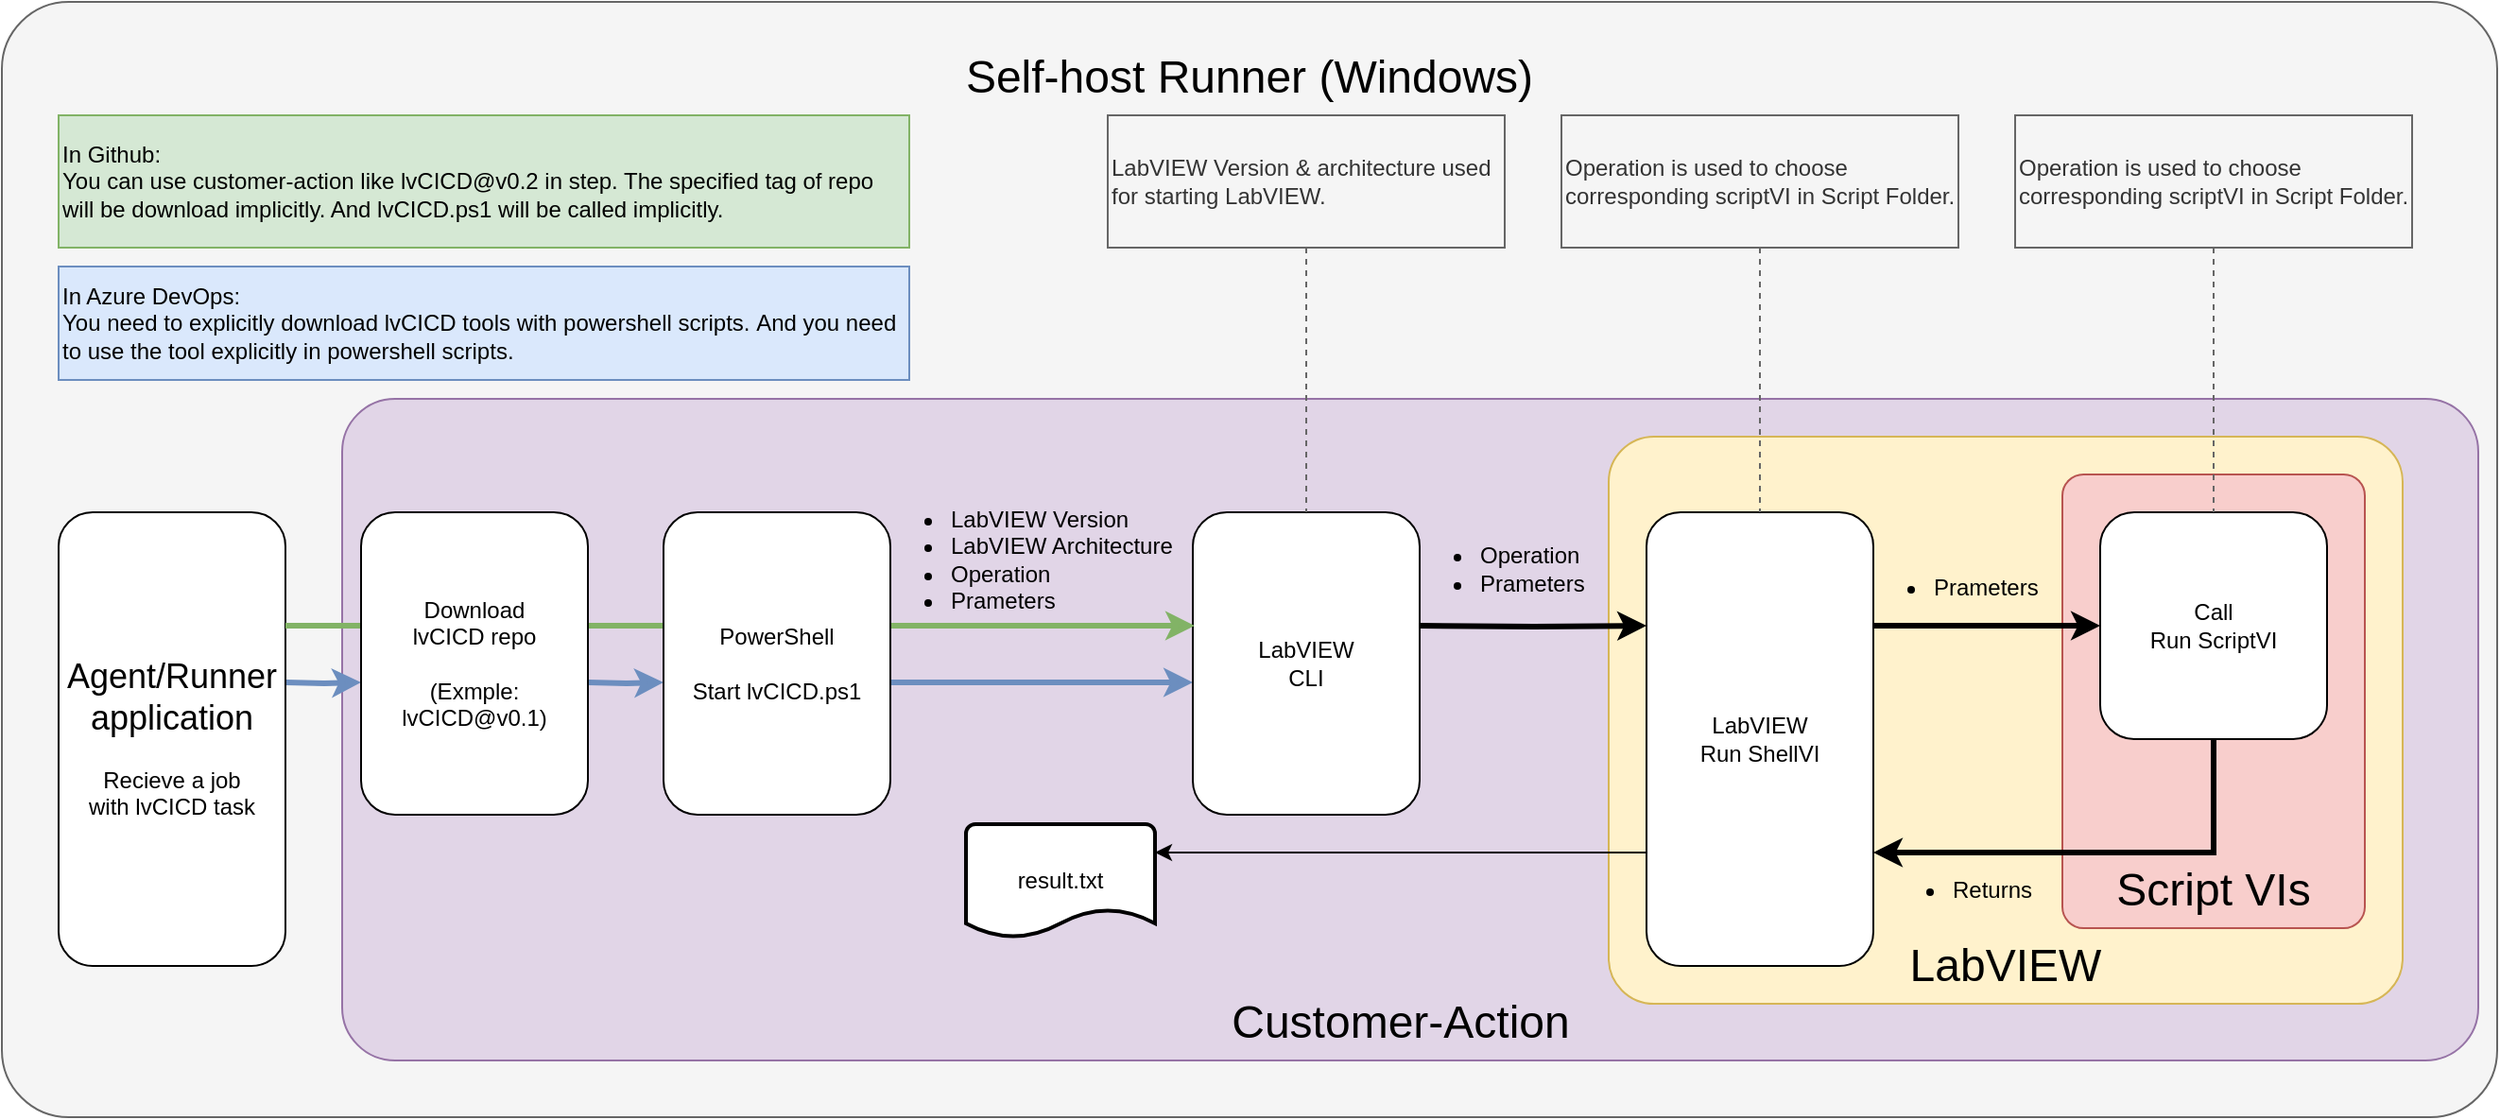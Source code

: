 <mxfile version="13.6.2" type="device"><diagram id="-KetqrzGSSZcWJvYzPd2" name="Page-1"><mxGraphModel dx="2062" dy="2282" grid="1" gridSize="10" guides="1" tooltips="1" connect="1" arrows="1" fold="1" page="1" pageScale="1" pageWidth="850" pageHeight="1100" math="0" shadow="0"><root><mxCell id="0"/><mxCell id="1" parent="0"/><mxCell id="xm5Avoiq7rdqFRxxjcoi-1" value="" style="rounded=1;whiteSpace=wrap;html=1;align=left;fillColor=#f5f5f5;strokeColor=#666666;fontColor=#333333;arcSize=6;" parent="1" vertex="1"><mxGeometry x="80" y="-100" width="1320" height="590" as="geometry"/></mxCell><mxCell id="xm5Avoiq7rdqFRxxjcoi-7" value="" style="rounded=1;whiteSpace=wrap;html=1;align=left;fillColor=#e1d5e7;strokeColor=#9673a6;arcSize=8;" parent="1" vertex="1"><mxGeometry x="260" y="110" width="1130" height="350" as="geometry"/></mxCell><mxCell id="xm5Avoiq7rdqFRxxjcoi-2" value="" style="rounded=1;whiteSpace=wrap;html=1;align=left;fillColor=#fff2cc;strokeColor=#d6b656;arcSize=8;" parent="1" vertex="1"><mxGeometry x="930" y="130" width="420" height="300" as="geometry"/></mxCell><mxCell id="dFTwJ5K7oVynbdeUK1-I-42" value="" style="rounded=1;whiteSpace=wrap;html=1;align=left;fillColor=#f8cecc;strokeColor=#b85450;arcSize=7;" parent="1" vertex="1"><mxGeometry x="1170" y="150" width="160" height="240" as="geometry"/></mxCell><mxCell id="dFTwJ5K7oVynbdeUK1-I-9" style="edgeStyle=orthogonalEdgeStyle;rounded=0;orthogonalLoop=1;jettySize=auto;html=1;exitX=1;exitY=0.75;exitDx=0;exitDy=0;entryX=0;entryY=0.75;entryDx=0;entryDy=0;fillColor=#dae8fc;strokeColor=#6c8ebf;strokeWidth=3;" parent="1" edge="1"><mxGeometry relative="1" as="geometry"><mxPoint x="230" y="260" as="sourcePoint"/><mxPoint x="270" y="260" as="targetPoint"/></mxGeometry></mxCell><mxCell id="dFTwJ5K7oVynbdeUK1-I-2" value="&lt;font style=&quot;font-size: 18px&quot;&gt;&lt;font style=&quot;font-size: 18px&quot;&gt;Agent/Runner&lt;/font&gt;&lt;br&gt;application&lt;br&gt;&lt;/font&gt;&lt;br&gt;Recieve a job&lt;br&gt;with lvCICD task" style="rounded=1;whiteSpace=wrap;html=1;" parent="1" vertex="1"><mxGeometry x="110" y="170" width="120" height="240" as="geometry"/></mxCell><mxCell id="dFTwJ5K7oVynbdeUK1-I-19" style="edgeStyle=orthogonalEdgeStyle;rounded=0;orthogonalLoop=1;jettySize=auto;html=1;exitX=1;exitY=0.75;exitDx=0;exitDy=0;entryX=0;entryY=0.75;entryDx=0;entryDy=0;fillColor=#dae8fc;strokeColor=#6c8ebf;strokeWidth=3;" parent="1" edge="1"><mxGeometry relative="1" as="geometry"><mxPoint x="550" y="260" as="sourcePoint"/><mxPoint x="710" y="260" as="targetPoint"/></mxGeometry></mxCell><mxCell id="dFTwJ5K7oVynbdeUK1-I-10" style="edgeStyle=orthogonalEdgeStyle;rounded=0;orthogonalLoop=1;jettySize=auto;html=1;exitX=1;exitY=0.75;exitDx=0;exitDy=0;entryX=0;entryY=0.75;entryDx=0;entryDy=0;fillColor=#dae8fc;strokeColor=#6c8ebf;strokeWidth=3;" parent="1" edge="1"><mxGeometry relative="1" as="geometry"><mxPoint x="390" y="260" as="sourcePoint"/><mxPoint x="430" y="260" as="targetPoint"/></mxGeometry></mxCell><mxCell id="dFTwJ5K7oVynbdeUK1-I-12" style="edgeStyle=orthogonalEdgeStyle;rounded=0;orthogonalLoop=1;jettySize=auto;html=1;entryX=0;entryY=0.25;entryDx=0;entryDy=0;strokeWidth=3;" parent="1" target="dFTwJ5K7oVynbdeUK1-I-6" edge="1"><mxGeometry relative="1" as="geometry"><mxPoint x="830" y="230" as="sourcePoint"/></mxGeometry></mxCell><mxCell id="dFTwJ5K7oVynbdeUK1-I-5" value="LabVIEW&lt;br&gt;CLI" style="rounded=1;whiteSpace=wrap;html=1;" parent="1" vertex="1"><mxGeometry x="710" y="170" width="120" height="160" as="geometry"/></mxCell><mxCell id="dFTwJ5K7oVynbdeUK1-I-13" style="edgeStyle=orthogonalEdgeStyle;rounded=0;orthogonalLoop=1;jettySize=auto;html=1;exitX=1;exitY=0.25;exitDx=0;exitDy=0;entryX=0;entryY=0.5;entryDx=0;entryDy=0;strokeWidth=3;" parent="1" source="dFTwJ5K7oVynbdeUK1-I-6" target="dFTwJ5K7oVynbdeUK1-I-7" edge="1"><mxGeometry relative="1" as="geometry"/></mxCell><mxCell id="ibByS5eB-spoMuoskcLW-4" style="edgeStyle=orthogonalEdgeStyle;rounded=0;orthogonalLoop=1;jettySize=auto;html=1;exitX=0;exitY=0.75;exitDx=0;exitDy=0;entryX=1;entryY=0.25;entryDx=0;entryDy=0;entryPerimeter=0;" edge="1" parent="1" source="dFTwJ5K7oVynbdeUK1-I-6" target="ibByS5eB-spoMuoskcLW-3"><mxGeometry relative="1" as="geometry"/></mxCell><mxCell id="dFTwJ5K7oVynbdeUK1-I-6" value="LabVIEW&lt;br&gt;Run ShellVI" style="rounded=1;whiteSpace=wrap;html=1;" parent="1" vertex="1"><mxGeometry x="950" y="170" width="120" height="240" as="geometry"/></mxCell><mxCell id="dFTwJ5K7oVynbdeUK1-I-25" style="edgeStyle=orthogonalEdgeStyle;rounded=0;orthogonalLoop=1;jettySize=auto;html=1;exitX=0.5;exitY=1;exitDx=0;exitDy=0;entryX=1;entryY=0.75;entryDx=0;entryDy=0;strokeWidth=3;" parent="1" source="dFTwJ5K7oVynbdeUK1-I-7" target="dFTwJ5K7oVynbdeUK1-I-6" edge="1"><mxGeometry relative="1" as="geometry"/></mxCell><mxCell id="dFTwJ5K7oVynbdeUK1-I-7" value="Call&lt;br&gt;Run ScriptVI" style="rounded=1;whiteSpace=wrap;html=1;" parent="1" vertex="1"><mxGeometry x="1190" y="170" width="120" height="120" as="geometry"/></mxCell><mxCell id="dFTwJ5K7oVynbdeUK1-I-17" value="In Azure DevOps:&lt;br&gt;You need to&amp;nbsp;explicitly download lvCICD tools with powershell scripts.&amp;nbsp;And you need to use the tool explicitly in powershell scripts." style="text;html=1;strokeColor=#6c8ebf;fillColor=#dae8fc;align=left;verticalAlign=middle;whiteSpace=wrap;rounded=0;" parent="1" vertex="1"><mxGeometry x="110" y="40" width="450" height="60" as="geometry"/></mxCell><mxCell id="dFTwJ5K7oVynbdeUK1-I-8" style="edgeStyle=orthogonalEdgeStyle;rounded=0;orthogonalLoop=1;jettySize=auto;html=1;exitX=1;exitY=0.25;exitDx=0;exitDy=0;entryX=0.008;entryY=0.375;entryDx=0;entryDy=0;fillColor=#d5e8d4;strokeColor=#82b366;strokeWidth=3;entryPerimeter=0;" parent="1" source="dFTwJ5K7oVynbdeUK1-I-2" target="dFTwJ5K7oVynbdeUK1-I-5" edge="1"><mxGeometry relative="1" as="geometry"/></mxCell><mxCell id="dFTwJ5K7oVynbdeUK1-I-20" value="In Github:&lt;br&gt;You can use customer-action like lvCICD@v0.2 in step. The specified tag&amp;nbsp;of repo will be download&amp;nbsp;implicitly. And&amp;nbsp;lvCICD.ps1 will be called implicitly." style="text;html=1;strokeColor=#82b366;fillColor=#d5e8d4;align=left;verticalAlign=middle;whiteSpace=wrap;rounded=0;" parent="1" vertex="1"><mxGeometry x="110" y="-40" width="450" height="70" as="geometry"/></mxCell><mxCell id="dFTwJ5K7oVynbdeUK1-I-21" value="&lt;ul&gt;&lt;li&gt;&lt;span&gt;LabVIEW Version&lt;/span&gt;&lt;/li&gt;&lt;li&gt;&lt;span&gt;LabVIEW Architecture&lt;/span&gt;&lt;/li&gt;&lt;li&gt;&lt;span&gt;Operation&lt;/span&gt;&lt;/li&gt;&lt;li&gt;&lt;span&gt;Prameters&lt;/span&gt;&lt;/li&gt;&lt;/ul&gt;" style="text;html=1;strokeColor=none;fillColor=none;align=left;verticalAlign=middle;whiteSpace=wrap;rounded=0;" parent="1" vertex="1"><mxGeometry x="540" y="160" width="165" height="70" as="geometry"/></mxCell><mxCell id="dFTwJ5K7oVynbdeUK1-I-23" value="&lt;ul&gt;&lt;li&gt;&lt;span&gt;Operation&lt;/span&gt;&lt;br&gt;&lt;/li&gt;&lt;li&gt;&lt;span&gt;Prameters&lt;/span&gt;&lt;/li&gt;&lt;/ul&gt;" style="text;html=1;strokeColor=none;fillColor=none;align=left;verticalAlign=middle;whiteSpace=wrap;rounded=0;" parent="1" vertex="1"><mxGeometry x="820" y="180" width="110" height="40" as="geometry"/></mxCell><mxCell id="dFTwJ5K7oVynbdeUK1-I-24" value="&lt;ul&gt;&lt;li&gt;&lt;span&gt;Prameters&lt;/span&gt;&lt;br&gt;&lt;/li&gt;&lt;/ul&gt;" style="text;html=1;strokeColor=none;fillColor=none;align=left;verticalAlign=middle;whiteSpace=wrap;rounded=0;" parent="1" vertex="1"><mxGeometry x="1060" y="190" width="110" height="40" as="geometry"/></mxCell><mxCell id="dFTwJ5K7oVynbdeUK1-I-26" value="&lt;ul&gt;&lt;li&gt;&lt;span&gt;Returns&lt;/span&gt;&lt;br&gt;&lt;/li&gt;&lt;/ul&gt;" style="text;html=1;strokeColor=none;fillColor=none;align=left;verticalAlign=middle;whiteSpace=wrap;rounded=0;" parent="1" vertex="1"><mxGeometry x="1070" y="350" width="165" height="40" as="geometry"/></mxCell><mxCell id="dFTwJ5K7oVynbdeUK1-I-32" style="edgeStyle=orthogonalEdgeStyle;rounded=0;orthogonalLoop=1;jettySize=auto;html=1;exitX=0.5;exitY=1;exitDx=0;exitDy=0;entryX=0.5;entryY=0;entryDx=0;entryDy=0;strokeWidth=1;fillColor=#f5f5f5;strokeColor=#666666;dashed=1;endArrow=none;endFill=0;" parent="1" source="dFTwJ5K7oVynbdeUK1-I-27" target="dFTwJ5K7oVynbdeUK1-I-5" edge="1"><mxGeometry relative="1" as="geometry"/></mxCell><mxCell id="dFTwJ5K7oVynbdeUK1-I-27" value="&lt;span&gt;LabVIEW Version &amp;amp; architecture used for starting LabVIEW.&lt;/span&gt;" style="text;html=1;strokeColor=#666666;fillColor=#f5f5f5;align=left;verticalAlign=middle;whiteSpace=wrap;rounded=0;fontColor=#333333;" parent="1" vertex="1"><mxGeometry x="665" y="-40" width="210" height="70" as="geometry"/></mxCell><mxCell id="dFTwJ5K7oVynbdeUK1-I-33" style="edgeStyle=orthogonalEdgeStyle;rounded=0;orthogonalLoop=1;jettySize=auto;html=1;exitX=0.5;exitY=1;exitDx=0;exitDy=0;entryX=0.5;entryY=0;entryDx=0;entryDy=0;strokeWidth=1;fillColor=#f5f5f5;strokeColor=#666666;dashed=1;endArrow=none;endFill=0;" parent="1" source="dFTwJ5K7oVynbdeUK1-I-28" target="dFTwJ5K7oVynbdeUK1-I-6" edge="1"><mxGeometry relative="1" as="geometry"/></mxCell><mxCell id="dFTwJ5K7oVynbdeUK1-I-28" value="&lt;span&gt;Operation is used to choose corresponding scriptVI in Script Folder.&lt;/span&gt;" style="text;html=1;strokeColor=#666666;fillColor=#f5f5f5;align=left;verticalAlign=middle;whiteSpace=wrap;rounded=0;fontColor=#333333;" parent="1" vertex="1"><mxGeometry x="905" y="-40" width="210" height="70" as="geometry"/></mxCell><mxCell id="dFTwJ5K7oVynbdeUK1-I-34" style="edgeStyle=orthogonalEdgeStyle;rounded=0;orthogonalLoop=1;jettySize=auto;html=1;exitX=0.5;exitY=1;exitDx=0;exitDy=0;entryX=0.5;entryY=0;entryDx=0;entryDy=0;strokeWidth=1;fillColor=#f5f5f5;strokeColor=#666666;dashed=1;endArrow=none;endFill=0;" parent="1" source="dFTwJ5K7oVynbdeUK1-I-29" target="dFTwJ5K7oVynbdeUK1-I-7" edge="1"><mxGeometry relative="1" as="geometry"/></mxCell><mxCell id="dFTwJ5K7oVynbdeUK1-I-29" value="&lt;span&gt;Operation is used to choose corresponding scriptVI in Script Folder.&lt;/span&gt;" style="text;html=1;strokeColor=#666666;fillColor=#f5f5f5;align=left;verticalAlign=middle;whiteSpace=wrap;rounded=0;fontColor=#333333;" parent="1" vertex="1"><mxGeometry x="1145" y="-40" width="210" height="70" as="geometry"/></mxCell><mxCell id="xm5Avoiq7rdqFRxxjcoi-4" value="Self-host Runner (Windows)" style="text;html=1;strokeColor=none;fillColor=none;align=center;verticalAlign=middle;whiteSpace=wrap;rounded=0;fontSize=24;" parent="1" vertex="1"><mxGeometry x="570" y="-70" width="340" height="20" as="geometry"/></mxCell><mxCell id="xm5Avoiq7rdqFRxxjcoi-5" value="LabVIEW" style="text;html=1;strokeColor=none;fillColor=none;align=center;verticalAlign=middle;whiteSpace=wrap;rounded=0;fontSize=24;" parent="1" vertex="1"><mxGeometry x="970" y="400" width="340" height="20" as="geometry"/></mxCell><mxCell id="xm5Avoiq7rdqFRxxjcoi-6" value="Script VIs" style="text;html=1;strokeColor=none;fillColor=none;align=center;verticalAlign=middle;whiteSpace=wrap;rounded=0;fontSize=24;" parent="1" vertex="1"><mxGeometry x="1170" y="360" width="160" height="20" as="geometry"/></mxCell><mxCell id="xm5Avoiq7rdqFRxxjcoi-8" value="Customer-Action" style="text;html=1;strokeColor=none;fillColor=none;align=center;verticalAlign=middle;whiteSpace=wrap;rounded=0;fontSize=24;" parent="1" vertex="1"><mxGeometry x="650" y="430" width="340" height="20" as="geometry"/></mxCell><mxCell id="dFTwJ5K7oVynbdeUK1-I-3" value="PowerShell&lt;br&gt;&lt;br&gt;Start lvCICD.ps1" style="rounded=1;whiteSpace=wrap;html=1;" parent="1" vertex="1"><mxGeometry x="430" y="170" width="120" height="160" as="geometry"/></mxCell><mxCell id="dFTwJ5K7oVynbdeUK1-I-4" value="Download&lt;br&gt;lvCICD repo&lt;br&gt;&lt;br&gt;(Exmple:&lt;br&gt;lvCICD@v0.1)" style="rounded=1;whiteSpace=wrap;html=1;" parent="1" vertex="1"><mxGeometry x="270" y="170" width="120" height="160" as="geometry"/></mxCell><mxCell id="ibByS5eB-spoMuoskcLW-3" value="result.txt" style="strokeWidth=2;html=1;shape=mxgraph.flowchart.document2;whiteSpace=wrap;size=0.25;" vertex="1" parent="1"><mxGeometry x="590" y="335" width="100" height="60" as="geometry"/></mxCell></root></mxGraphModel></diagram></mxfile>